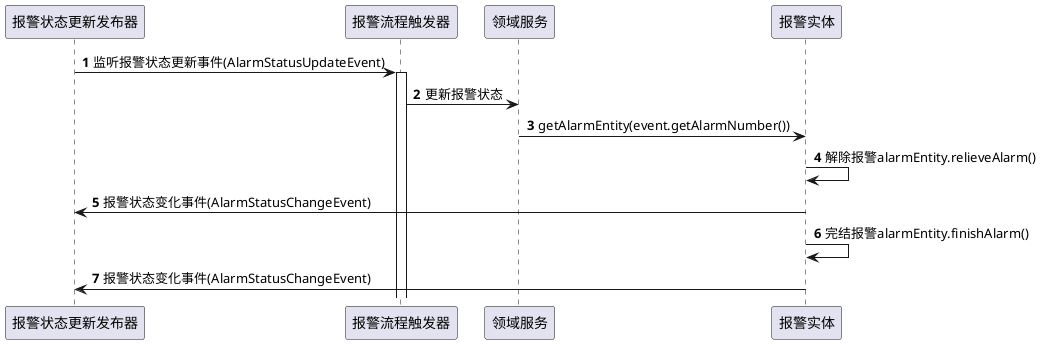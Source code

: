 @startuml
participant 报警状态更新发布器 as publisher
participant 报警流程触发器 as trigger
participant 领域服务 as service
participant 报警实体 as alarmEntity


autonumber
publisher -> trigger: 监听报警状态更新事件(AlarmStatusUpdateEvent)
activate trigger
trigger->service: 更新报警状态
service -> alarmEntity: getAlarmEntity(event.getAlarmNumber())
alarmEntity -> alarmEntity: 解除报警alarmEntity.relieveAlarm()
alarmEntity -> publisher: 报警状态变化事件(AlarmStatusChangeEvent)
alarmEntity -> alarmEntity: 完结报警alarmEntity.finishAlarm()
alarmEntity -> publisher: 报警状态变化事件(AlarmStatusChangeEvent)
deactivate alarmEntity

@enduml